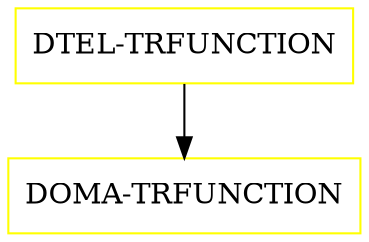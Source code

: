 digraph G {
  "DTEL-TRFUNCTION" [shape=box,color=yellow];
  "DOMA-TRFUNCTION" [shape=box,color=yellow,URL="./DOMA_TRFUNCTION.html"];
  "DTEL-TRFUNCTION" -> "DOMA-TRFUNCTION";
}
